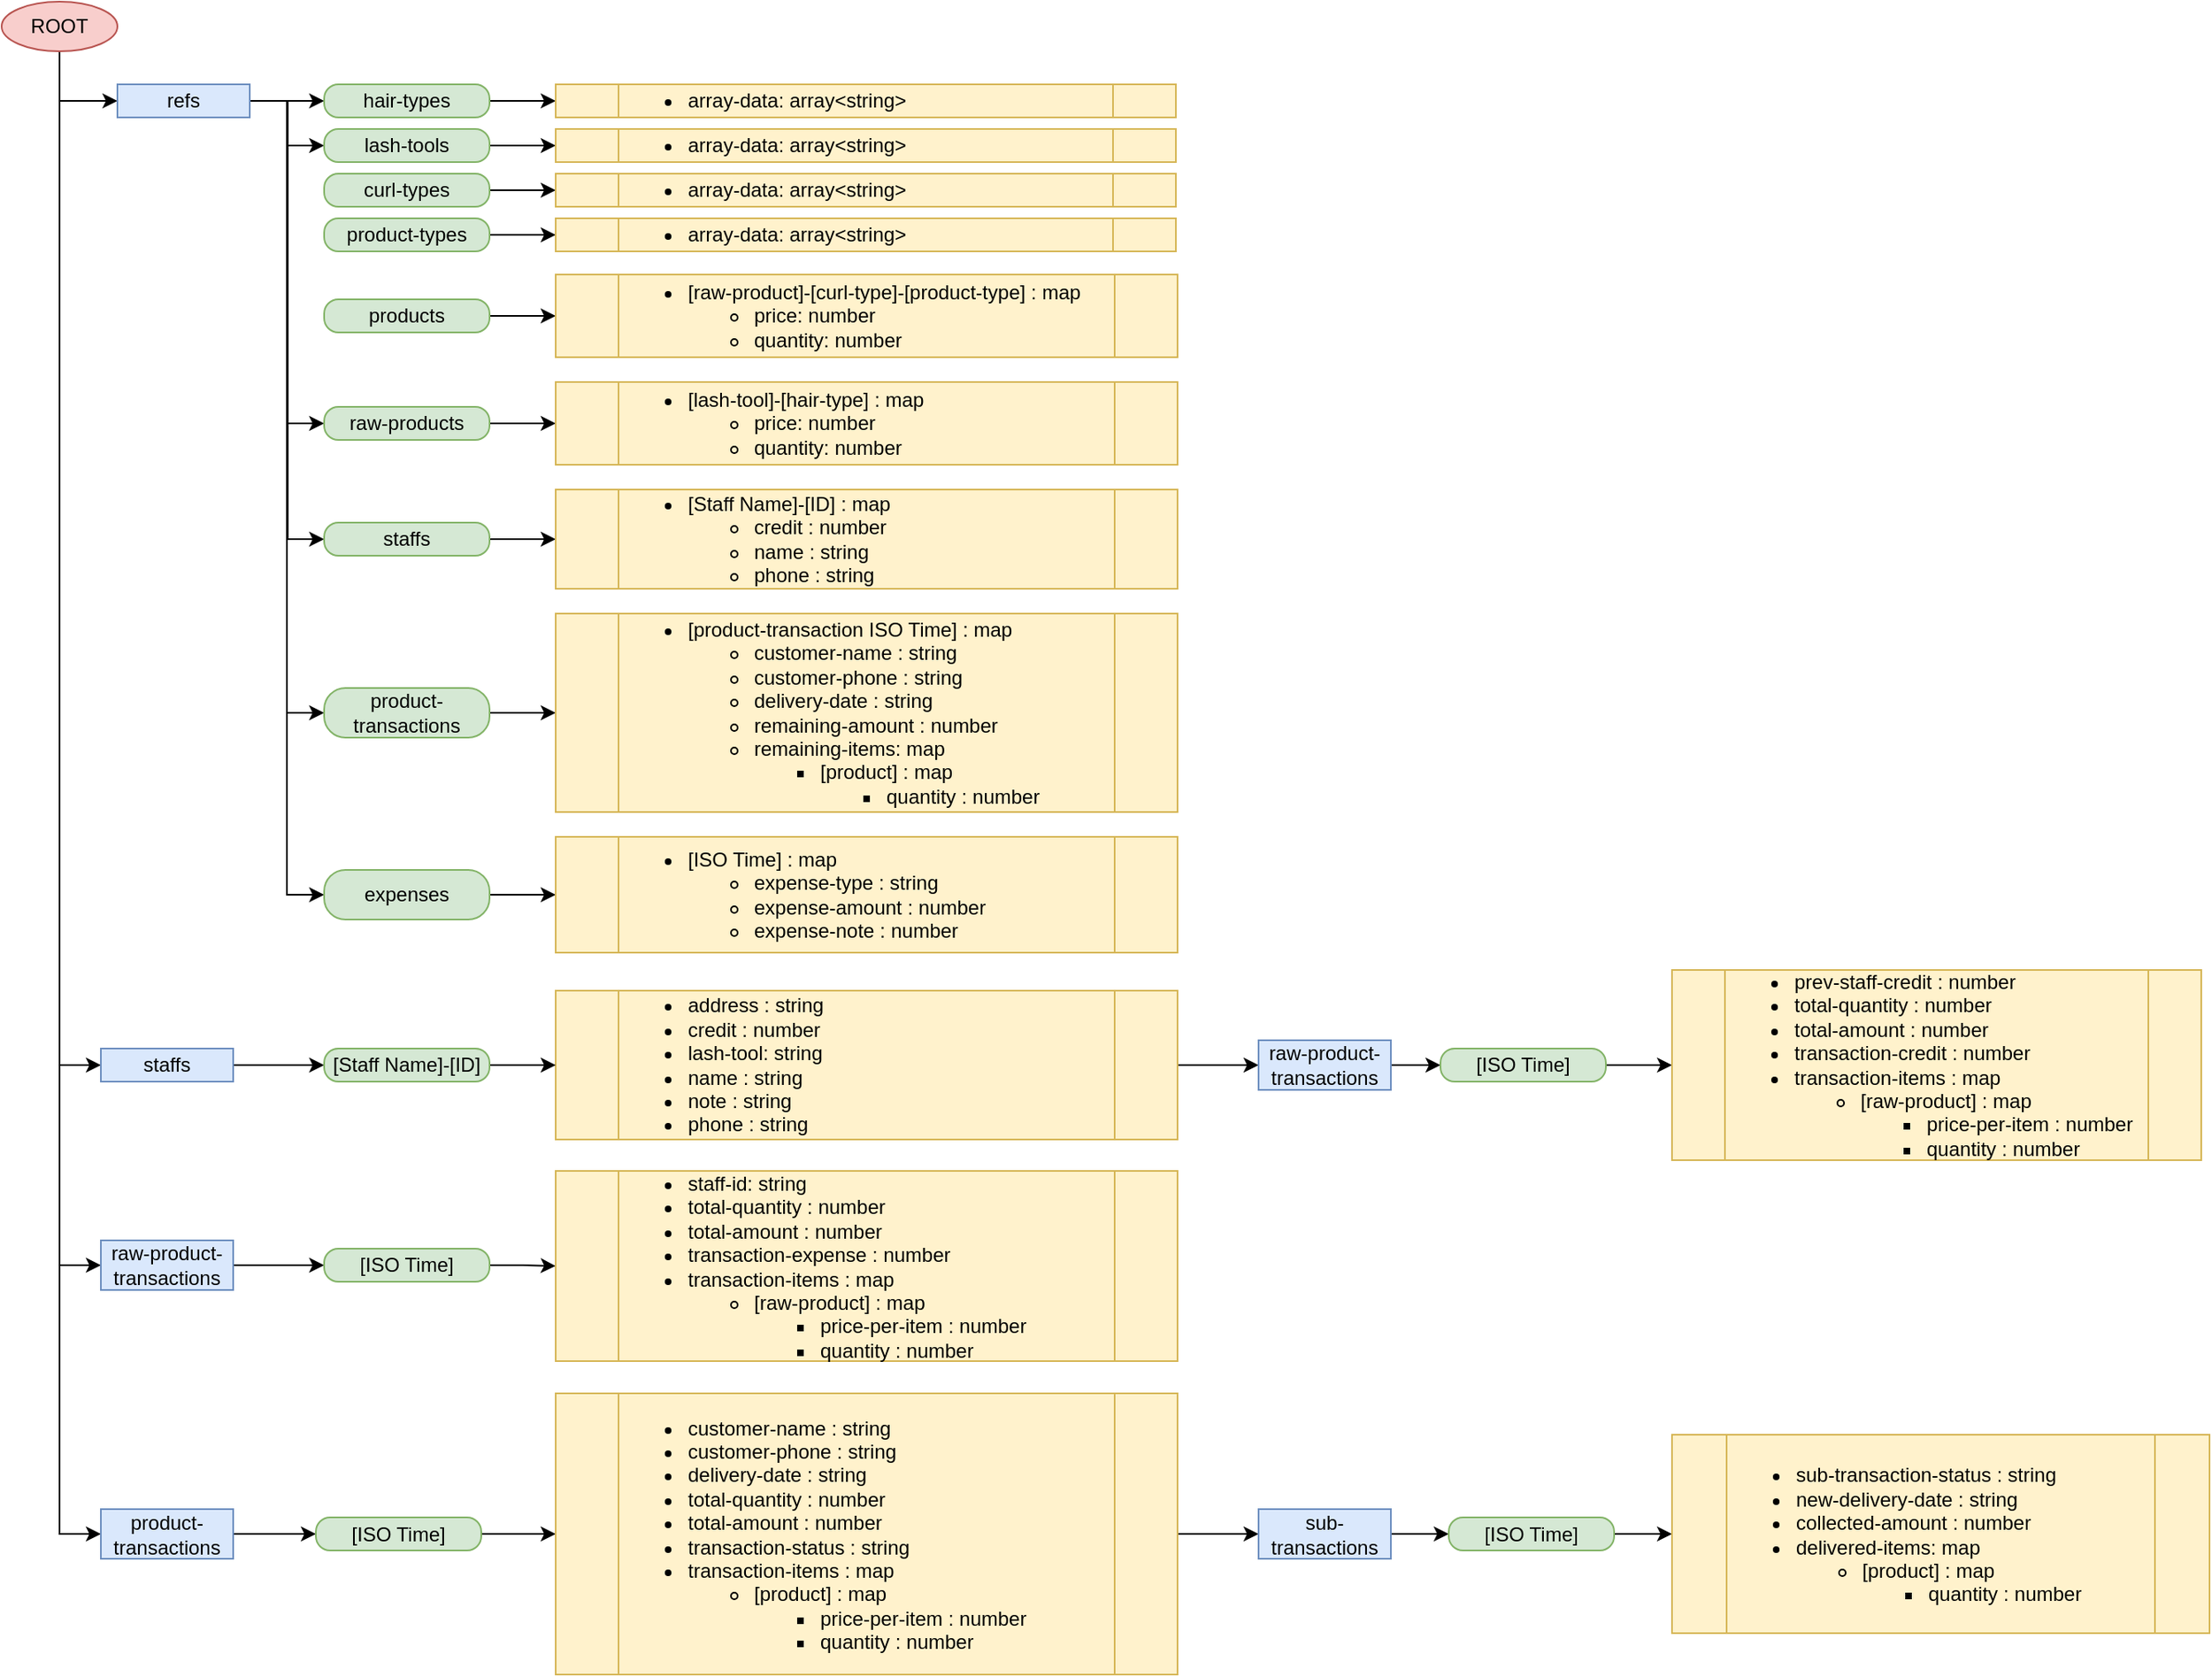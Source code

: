 <mxfile version="12.4.1" type="github" pages="1"><diagram id="kYJ5HBrduz4aDRdKf72d" name="Page-1"><mxGraphModel dx="2383" dy="1157" grid="1" gridSize="10" guides="1" tooltips="1" connect="1" arrows="1" fold="1" page="1" pageScale="1" pageWidth="850" pageHeight="1100" math="0" shadow="0"><root><mxCell id="0"/><mxCell id="1" parent="0"/><mxCell id="wLOCGakWQ1x5J9LID62g-5" style="edgeStyle=orthogonalEdgeStyle;rounded=0;orthogonalLoop=1;jettySize=auto;html=1;exitX=0.5;exitY=1;exitDx=0;exitDy=0;entryX=0;entryY=0.5;entryDx=0;entryDy=0;" parent="1" source="wLOCGakWQ1x5J9LID62g-7" target="wLOCGakWQ1x5J9LID62g-3" edge="1"><mxGeometry relative="1" as="geometry"><mxPoint x="60" y="30" as="sourcePoint"/></mxGeometry></mxCell><mxCell id="wLOCGakWQ1x5J9LID62g-6" style="edgeStyle=orthogonalEdgeStyle;rounded=0;orthogonalLoop=1;jettySize=auto;html=1;exitX=0.5;exitY=1;exitDx=0;exitDy=0;entryX=0;entryY=0.5;entryDx=0;entryDy=0;" parent="1" source="wLOCGakWQ1x5J9LID62g-7" target="wLOCGakWQ1x5J9LID62g-4" edge="1"><mxGeometry relative="1" as="geometry"><mxPoint x="60" y="30" as="sourcePoint"/></mxGeometry></mxCell><mxCell id="wLOCGakWQ1x5J9LID62g-20" style="edgeStyle=orthogonalEdgeStyle;rounded=0;orthogonalLoop=1;jettySize=auto;html=1;exitX=1;exitY=0.5;exitDx=0;exitDy=0;entryX=0;entryY=0.5;entryDx=0;entryDy=0;" parent="1" source="wLOCGakWQ1x5J9LID62g-3" target="wLOCGakWQ1x5J9LID62g-8" edge="1"><mxGeometry relative="1" as="geometry"/></mxCell><mxCell id="wLOCGakWQ1x5J9LID62g-24" style="edgeStyle=orthogonalEdgeStyle;rounded=0;orthogonalLoop=1;jettySize=auto;html=1;exitX=1;exitY=0.5;exitDx=0;exitDy=0;entryX=0;entryY=0.5;entryDx=0;entryDy=0;" parent="1" source="wLOCGakWQ1x5J9LID62g-3" target="wLOCGakWQ1x5J9LID62g-11" edge="1"><mxGeometry relative="1" as="geometry"/></mxCell><mxCell id="wLOCGakWQ1x5J9LID62g-25" style="edgeStyle=orthogonalEdgeStyle;rounded=0;orthogonalLoop=1;jettySize=auto;html=1;exitX=1;exitY=0.5;exitDx=0;exitDy=0;entryX=0;entryY=0.5;entryDx=0;entryDy=0;" parent="1" source="wLOCGakWQ1x5J9LID62g-3" target="wLOCGakWQ1x5J9LID62g-9" edge="1"><mxGeometry relative="1" as="geometry"/></mxCell><mxCell id="wLOCGakWQ1x5J9LID62g-26" style="edgeStyle=orthogonalEdgeStyle;rounded=0;orthogonalLoop=1;jettySize=auto;html=1;entryX=0;entryY=0.5;entryDx=0;entryDy=0;" parent="1" target="wLOCGakWQ1x5J9LID62g-12" edge="1"><mxGeometry relative="1" as="geometry"><mxPoint x="183" y="200" as="sourcePoint"/><Array as="points"><mxPoint x="183" y="70"/><mxPoint x="183" y="210"/></Array></mxGeometry></mxCell><mxCell id="wLOCGakWQ1x5J9LID62g-78" style="edgeStyle=orthogonalEdgeStyle;rounded=0;orthogonalLoop=1;jettySize=auto;html=1;exitX=1;exitY=0.5;exitDx=0;exitDy=0;entryX=0;entryY=0.5;entryDx=0;entryDy=0;" parent="1" source="wLOCGakWQ1x5J9LID62g-3" target="wLOCGakWQ1x5J9LID62g-66" edge="1"><mxGeometry relative="1" as="geometry"/></mxCell><mxCell id="wLOCGakWQ1x5J9LID62g-80" style="edgeStyle=orthogonalEdgeStyle;rounded=0;orthogonalLoop=1;jettySize=auto;html=1;exitX=1;exitY=0.5;exitDx=0;exitDy=0;entryX=0;entryY=0.5;entryDx=0;entryDy=0;" parent="1" source="wLOCGakWQ1x5J9LID62g-3" target="wLOCGakWQ1x5J9LID62g-69" edge="1"><mxGeometry relative="1" as="geometry"/></mxCell><mxCell id="wLOCGakWQ1x5J9LID62g-3" value="refs" style="rounded=0;whiteSpace=wrap;html=1;fillColor=#dae8fc;strokeColor=#6c8ebf;" parent="1" vertex="1"><mxGeometry x="80" y="60" width="80" height="20" as="geometry"/></mxCell><mxCell id="wLOCGakWQ1x5J9LID62g-31" style="edgeStyle=orthogonalEdgeStyle;rounded=0;orthogonalLoop=1;jettySize=auto;html=1;exitX=1;exitY=0.5;exitDx=0;exitDy=0;entryX=0;entryY=0.5;entryDx=0;entryDy=0;" parent="1" source="wLOCGakWQ1x5J9LID62g-4" target="wLOCGakWQ1x5J9LID62g-35" edge="1"><mxGeometry relative="1" as="geometry"/></mxCell><mxCell id="wLOCGakWQ1x5J9LID62g-4" value="staffs" style="rounded=0;whiteSpace=wrap;html=1;fillColor=#dae8fc;strokeColor=#6c8ebf;" parent="1" vertex="1"><mxGeometry x="70" y="643" width="80" height="20" as="geometry"/></mxCell><mxCell id="wLOCGakWQ1x5J9LID62g-46" style="edgeStyle=orthogonalEdgeStyle;rounded=0;orthogonalLoop=1;jettySize=auto;html=1;exitX=0.5;exitY=1;exitDx=0;exitDy=0;entryX=0;entryY=0.5;entryDx=0;entryDy=0;" parent="1" source="wLOCGakWQ1x5J9LID62g-7" target="wLOCGakWQ1x5J9LID62g-40" edge="1"><mxGeometry relative="1" as="geometry"/></mxCell><mxCell id="wLOCGakWQ1x5J9LID62g-77" style="edgeStyle=orthogonalEdgeStyle;rounded=0;orthogonalLoop=1;jettySize=auto;html=1;exitX=0.5;exitY=1;exitDx=0;exitDy=0;entryX=0;entryY=0.5;entryDx=0;entryDy=0;" parent="1" source="wLOCGakWQ1x5J9LID62g-7" target="wLOCGakWQ1x5J9LID62g-48" edge="1"><mxGeometry relative="1" as="geometry"/></mxCell><mxCell id="wLOCGakWQ1x5J9LID62g-7" value="ROOT" style="ellipse;whiteSpace=wrap;html=1;fillColor=#f8cecc;strokeColor=#b85450;" parent="1" vertex="1"><mxGeometry x="10" y="10" width="70" height="30" as="geometry"/></mxCell><mxCell id="wLOCGakWQ1x5J9LID62g-19" style="edgeStyle=orthogonalEdgeStyle;rounded=0;orthogonalLoop=1;jettySize=auto;html=1;exitX=1;exitY=0.5;exitDx=0;exitDy=0;entryX=0;entryY=0.5;entryDx=0;entryDy=0;" parent="1" source="wLOCGakWQ1x5J9LID62g-8" target="wLOCGakWQ1x5J9LID62g-15" edge="1"><mxGeometry relative="1" as="geometry"><mxPoint x="295.333" y="70.333" as="sourcePoint"/></mxGeometry></mxCell><mxCell id="wLOCGakWQ1x5J9LID62g-8" value="hair-types" style="rounded=1;whiteSpace=wrap;html=1;arcSize=43;fillColor=#d5e8d4;strokeColor=#82b366;" parent="1" vertex="1"><mxGeometry x="205" y="60" width="100" height="20" as="geometry"/></mxCell><mxCell id="wLOCGakWQ1x5J9LID62g-22" style="edgeStyle=orthogonalEdgeStyle;rounded=0;orthogonalLoop=1;jettySize=auto;html=1;exitX=1;exitY=0.5;exitDx=0;exitDy=0;entryX=0;entryY=0.5;entryDx=0;entryDy=0;" parent="1" source="wLOCGakWQ1x5J9LID62g-9" target="wLOCGakWQ1x5J9LID62g-16" edge="1"><mxGeometry relative="1" as="geometry"><mxPoint x="295.333" y="330" as="sourcePoint"/></mxGeometry></mxCell><mxCell id="wLOCGakWQ1x5J9LID62g-9" value="raw-products" style="rounded=1;whiteSpace=wrap;html=1;arcSize=43;fillColor=#d5e8d4;strokeColor=#82b366;" parent="1" vertex="1"><mxGeometry x="205" y="255" width="100" height="20" as="geometry"/></mxCell><mxCell id="wLOCGakWQ1x5J9LID62g-21" style="edgeStyle=orthogonalEdgeStyle;rounded=0;orthogonalLoop=1;jettySize=auto;html=1;exitX=1;exitY=0.5;exitDx=0;exitDy=0;entryX=0;entryY=0.5;entryDx=0;entryDy=0;" parent="1" source="wLOCGakWQ1x5J9LID62g-11" target="wLOCGakWQ1x5J9LID62g-18" edge="1"><mxGeometry relative="1" as="geometry"><mxPoint x="295.333" y="100.333" as="sourcePoint"/></mxGeometry></mxCell><mxCell id="wLOCGakWQ1x5J9LID62g-11" value="lash-tools" style="rounded=1;whiteSpace=wrap;html=1;arcSize=43;fillColor=#d5e8d4;strokeColor=#82b366;" parent="1" vertex="1"><mxGeometry x="205" y="87" width="100" height="20" as="geometry"/></mxCell><mxCell id="wLOCGakWQ1x5J9LID62g-23" style="edgeStyle=orthogonalEdgeStyle;rounded=0;orthogonalLoop=1;jettySize=auto;html=1;exitX=1;exitY=0.5;exitDx=0;exitDy=0;entryX=0;entryY=0.5;entryDx=0;entryDy=0;" parent="1" source="wLOCGakWQ1x5J9LID62g-12" target="wLOCGakWQ1x5J9LID62g-14" edge="1"><mxGeometry relative="1" as="geometry"><mxPoint x="295.333" y="395.333" as="sourcePoint"/></mxGeometry></mxCell><mxCell id="wLOCGakWQ1x5J9LID62g-12" value="staffs" style="rounded=1;whiteSpace=wrap;html=1;arcSize=43;fillColor=#d5e8d4;strokeColor=#82b366;" parent="1" vertex="1"><mxGeometry x="205" y="325" width="100" height="20" as="geometry"/></mxCell><mxCell id="wLOCGakWQ1x5J9LID62g-14" value="&lt;blockquote style=&quot;margin: 0 0 0 40px ; border: none ; padding: 0px&quot;&gt;&lt;/blockquote&gt;&lt;ul&gt;&lt;li&gt;[Staff Name]-[ID] : map&lt;/li&gt;&lt;ul&gt;&lt;li&gt;credit : number&lt;/li&gt;&lt;li&gt;name : string&lt;/li&gt;&lt;li&gt;phone : string&lt;/li&gt;&lt;/ul&gt;&lt;/ul&gt;&lt;blockquote style=&quot;margin: 0 0 0 40px ; border: none ; padding: 0px&quot;&gt;&lt;/blockquote&gt;" style="shape=process;whiteSpace=wrap;html=1;backgroundOutline=1;align=left;fillColor=#fff2cc;strokeColor=#d6b656;" parent="1" vertex="1"><mxGeometry x="345" y="305" width="376" height="60" as="geometry"/></mxCell><mxCell id="wLOCGakWQ1x5J9LID62g-15" value="&lt;ul&gt;&lt;li&gt;array-data: array&amp;lt;string&amp;gt;&lt;/li&gt;&lt;/ul&gt;" style="shape=process;whiteSpace=wrap;html=1;backgroundOutline=1;align=left;fillColor=#fff2cc;strokeColor=#d6b656;" parent="1" vertex="1"><mxGeometry x="345" y="60" width="375" height="20" as="geometry"/></mxCell><mxCell id="wLOCGakWQ1x5J9LID62g-16" value="&lt;ul&gt;&lt;li&gt;[lash-tool]-[hair-type] : map&lt;/li&gt;&lt;ul&gt;&lt;li&gt;price: number&lt;/li&gt;&lt;li&gt;quantity: number&lt;/li&gt;&lt;/ul&gt;&lt;/ul&gt;" style="shape=process;whiteSpace=wrap;html=1;backgroundOutline=1;align=left;fillColor=#fff2cc;strokeColor=#d6b656;" parent="1" vertex="1"><mxGeometry x="345" y="240" width="376" height="50" as="geometry"/></mxCell><mxCell id="wLOCGakWQ1x5J9LID62g-18" value="&lt;ul&gt;&lt;li&gt;array-data: array&amp;lt;string&amp;gt;&lt;/li&gt;&lt;/ul&gt;" style="shape=process;whiteSpace=wrap;html=1;backgroundOutline=1;align=left;fillColor=#fff2cc;strokeColor=#d6b656;" parent="1" vertex="1"><mxGeometry x="345" y="87" width="375" height="20" as="geometry"/></mxCell><mxCell id="wLOCGakWQ1x5J9LID62g-39" style="edgeStyle=orthogonalEdgeStyle;rounded=0;orthogonalLoop=1;jettySize=auto;html=1;exitX=1;exitY=0.5;exitDx=0;exitDy=0;entryX=0;entryY=0.5;entryDx=0;entryDy=0;" parent="1" source="wLOCGakWQ1x5J9LID62g-27" target="wLOCGakWQ1x5J9LID62g-28" edge="1"><mxGeometry relative="1" as="geometry"><mxPoint x="625" y="575" as="sourcePoint"/></mxGeometry></mxCell><mxCell id="wLOCGakWQ1x5J9LID62g-27" value="&lt;blockquote style=&quot;margin: 0 0 0 40px ; border: none ; padding: 0px&quot;&gt;&lt;/blockquote&gt;&lt;ul&gt;&lt;li&gt;&lt;span&gt;address : string&lt;/span&gt;&lt;br&gt;&lt;/li&gt;&lt;li&gt;&lt;span&gt;credit : number&lt;/span&gt;&lt;br&gt;&lt;/li&gt;&lt;li&gt;&lt;span&gt;lash-tool: string&lt;/span&gt;&lt;br&gt;&lt;/li&gt;&lt;li&gt;&lt;span&gt;name : string&lt;/span&gt;&lt;br&gt;&lt;/li&gt;&lt;li&gt;&lt;span&gt;note : string&lt;/span&gt;&lt;br&gt;&lt;/li&gt;&lt;li&gt;&lt;span&gt;phone : string&lt;/span&gt;&lt;br&gt;&lt;/li&gt;&lt;/ul&gt;&lt;blockquote style=&quot;margin: 0 0 0 40px ; border: none ; padding: 0px&quot;&gt;&lt;/blockquote&gt;" style="shape=process;whiteSpace=wrap;html=1;backgroundOutline=1;align=left;fillColor=#fff2cc;strokeColor=#d6b656;" parent="1" vertex="1"><mxGeometry x="345" y="608" width="376" height="90" as="geometry"/></mxCell><mxCell id="wLOCGakWQ1x5J9LID62g-33" style="edgeStyle=orthogonalEdgeStyle;rounded=0;orthogonalLoop=1;jettySize=auto;html=1;exitX=1;exitY=0.5;exitDx=0;exitDy=0;entryX=0;entryY=0.5;entryDx=0;entryDy=0;" parent="1" source="wLOCGakWQ1x5J9LID62g-28" target="wLOCGakWQ1x5J9LID62g-29" edge="1"><mxGeometry relative="1" as="geometry"/></mxCell><mxCell id="wLOCGakWQ1x5J9LID62g-28" value="raw-product-transactions" style="rounded=0;whiteSpace=wrap;html=1;fillColor=#dae8fc;strokeColor=#6c8ebf;" parent="1" vertex="1"><mxGeometry x="770" y="638" width="80" height="30" as="geometry"/></mxCell><mxCell id="wLOCGakWQ1x5J9LID62g-34" style="edgeStyle=orthogonalEdgeStyle;rounded=0;orthogonalLoop=1;jettySize=auto;html=1;exitX=1;exitY=0.5;exitDx=0;exitDy=0;entryX=0;entryY=0.5;entryDx=0;entryDy=0;" parent="1" source="wLOCGakWQ1x5J9LID62g-29" target="wLOCGakWQ1x5J9LID62g-30" edge="1"><mxGeometry relative="1" as="geometry"><mxPoint x="885.529" y="575.029" as="targetPoint"/></mxGeometry></mxCell><mxCell id="wLOCGakWQ1x5J9LID62g-29" value="[ISO Time]" style="rounded=1;whiteSpace=wrap;html=1;arcSize=43;fillColor=#d5e8d4;strokeColor=#82b366;" parent="1" vertex="1"><mxGeometry x="880" y="643" width="100" height="20" as="geometry"/></mxCell><mxCell id="wLOCGakWQ1x5J9LID62g-30" value="&lt;blockquote style=&quot;margin: 0 0 0 40px ; border: none ; padding: 0px&quot;&gt;&lt;/blockquote&gt;&lt;ul&gt;&lt;li&gt;prev-staff-credit : number&lt;/li&gt;&lt;li&gt;total-quantity : number&lt;/li&gt;&lt;li&gt;total-amount : number&lt;/li&gt;&lt;li&gt;transaction-credit : number&lt;/li&gt;&lt;li&gt;transaction-items : map&lt;/li&gt;&lt;ul&gt;&lt;li&gt;[raw-product] : map&lt;/li&gt;&lt;ul&gt;&lt;li&gt;price-per-item : number&lt;/li&gt;&lt;li&gt;quantity : number&lt;/li&gt;&lt;/ul&gt;&lt;/ul&gt;&lt;/ul&gt;&lt;blockquote style=&quot;margin: 0 0 0 40px ; border: none ; padding: 0px&quot;&gt;&lt;/blockquote&gt;" style="shape=process;whiteSpace=wrap;html=1;backgroundOutline=1;align=left;fillColor=#fff2cc;strokeColor=#d6b656;" parent="1" vertex="1"><mxGeometry x="1020" y="595.5" width="320" height="115" as="geometry"/></mxCell><mxCell id="wLOCGakWQ1x5J9LID62g-36" style="edgeStyle=orthogonalEdgeStyle;rounded=0;orthogonalLoop=1;jettySize=auto;html=1;exitX=1;exitY=0.5;exitDx=0;exitDy=0;entryX=0;entryY=0.5;entryDx=0;entryDy=0;" parent="1" source="wLOCGakWQ1x5J9LID62g-35" target="wLOCGakWQ1x5J9LID62g-27" edge="1"><mxGeometry relative="1" as="geometry"><mxPoint x="349.833" y="709.833" as="sourcePoint"/><mxPoint x="389.833" y="729.833" as="targetPoint"/></mxGeometry></mxCell><mxCell id="wLOCGakWQ1x5J9LID62g-35" value="[Staff Name]-[ID]" style="rounded=1;whiteSpace=wrap;html=1;arcSize=43;fillColor=#d5e8d4;strokeColor=#82b366;" parent="1" vertex="1"><mxGeometry x="205" y="643" width="100" height="20" as="geometry"/></mxCell><mxCell id="wLOCGakWQ1x5J9LID62g-45" style="edgeStyle=orthogonalEdgeStyle;rounded=0;orthogonalLoop=1;jettySize=auto;html=1;exitX=1;exitY=0.5;exitDx=0;exitDy=0;entryX=0;entryY=0.5;entryDx=0;entryDy=0;" parent="1" source="wLOCGakWQ1x5J9LID62g-40" target="wLOCGakWQ1x5J9LID62g-43" edge="1"><mxGeometry relative="1" as="geometry"/></mxCell><mxCell id="wLOCGakWQ1x5J9LID62g-40" value="raw-product-transactions" style="rounded=0;whiteSpace=wrap;html=1;fillColor=#dae8fc;strokeColor=#6c8ebf;" parent="1" vertex="1"><mxGeometry x="70" y="759" width="80" height="30" as="geometry"/></mxCell><mxCell id="wLOCGakWQ1x5J9LID62g-42" style="edgeStyle=orthogonalEdgeStyle;rounded=0;orthogonalLoop=1;jettySize=auto;html=1;exitX=1;exitY=0.5;exitDx=0;exitDy=0;entryX=0;entryY=0.5;entryDx=0;entryDy=0;" parent="1" source="wLOCGakWQ1x5J9LID62g-43" target="wLOCGakWQ1x5J9LID62g-44" edge="1"><mxGeometry relative="1" as="geometry"/></mxCell><mxCell id="wLOCGakWQ1x5J9LID62g-43" value="[ISO Time]" style="rounded=1;whiteSpace=wrap;html=1;arcSize=43;fillColor=#d5e8d4;strokeColor=#82b366;" parent="1" vertex="1"><mxGeometry x="205" y="764" width="100" height="20" as="geometry"/></mxCell><mxCell id="wLOCGakWQ1x5J9LID62g-44" value="&lt;blockquote style=&quot;margin: 0 0 0 40px ; border: none ; padding: 0px&quot;&gt;&lt;/blockquote&gt;&lt;ul&gt;&lt;li&gt;staff-id: string&lt;/li&gt;&lt;li&gt;total-quantity : number&lt;/li&gt;&lt;li&gt;total-amount : number&lt;/li&gt;&lt;li&gt;transaction-expense : number&lt;/li&gt;&lt;li&gt;transaction-items : map&lt;/li&gt;&lt;ul&gt;&lt;li&gt;[raw-product] : map&lt;/li&gt;&lt;ul&gt;&lt;li&gt;price-per-item : number&lt;/li&gt;&lt;li&gt;quantity : number&lt;/li&gt;&lt;/ul&gt;&lt;/ul&gt;&lt;/ul&gt;&lt;blockquote style=&quot;margin: 0 0 0 40px ; border: none ; padding: 0px&quot;&gt;&lt;/blockquote&gt;" style="shape=process;whiteSpace=wrap;html=1;backgroundOutline=1;align=left;fillColor=#fff2cc;strokeColor=#d6b656;" parent="1" vertex="1"><mxGeometry x="345" y="717" width="376" height="115" as="geometry"/></mxCell><mxCell id="wLOCGakWQ1x5J9LID62g-50" style="edgeStyle=orthogonalEdgeStyle;rounded=0;orthogonalLoop=1;jettySize=auto;html=1;exitX=1;exitY=0.5;exitDx=0;exitDy=0;entryX=0;entryY=0.5;entryDx=0;entryDy=0;" parent="1" source="wLOCGakWQ1x5J9LID62g-48" target="wLOCGakWQ1x5J9LID62g-49" edge="1"><mxGeometry relative="1" as="geometry"/></mxCell><mxCell id="wLOCGakWQ1x5J9LID62g-48" value="product-transactions" style="rounded=0;whiteSpace=wrap;html=1;fillColor=#dae8fc;strokeColor=#6c8ebf;" parent="1" vertex="1"><mxGeometry x="70" y="921.5" width="80" height="30" as="geometry"/></mxCell><mxCell id="wLOCGakWQ1x5J9LID62g-76" style="edgeStyle=orthogonalEdgeStyle;rounded=0;orthogonalLoop=1;jettySize=auto;html=1;exitX=1;exitY=0.5;exitDx=0;exitDy=0;entryX=0;entryY=0.5;entryDx=0;entryDy=0;" parent="1" source="wLOCGakWQ1x5J9LID62g-49" target="wLOCGakWQ1x5J9LID62g-51" edge="1"><mxGeometry relative="1" as="geometry"/></mxCell><mxCell id="wLOCGakWQ1x5J9LID62g-49" value="[ISO Time]" style="rounded=1;whiteSpace=wrap;html=1;arcSize=43;fillColor=#d5e8d4;strokeColor=#82b366;" parent="1" vertex="1"><mxGeometry x="200" y="926.5" width="100" height="20" as="geometry"/></mxCell><mxCell id="wLOCGakWQ1x5J9LID62g-73" style="edgeStyle=orthogonalEdgeStyle;rounded=0;orthogonalLoop=1;jettySize=auto;html=1;exitX=1;exitY=0.5;exitDx=0;exitDy=0;entryX=0;entryY=0.5;entryDx=0;entryDy=0;" parent="1" source="wLOCGakWQ1x5J9LID62g-51" target="wLOCGakWQ1x5J9LID62g-63" edge="1"><mxGeometry relative="1" as="geometry"><mxPoint x="699.833" y="896.5" as="targetPoint"/></mxGeometry></mxCell><mxCell id="wLOCGakWQ1x5J9LID62g-51" value="&lt;blockquote style=&quot;margin: 0 0 0 40px ; border: none ; padding: 0px&quot;&gt;&lt;/blockquote&gt;&lt;ul&gt;&lt;li&gt;customer-name : string&lt;/li&gt;&lt;li&gt;customer-phone : string&lt;/li&gt;&lt;li&gt;delivery-date : string&lt;/li&gt;&lt;li&gt;total-quantity : number&lt;/li&gt;&lt;li&gt;total-amount : number&lt;/li&gt;&lt;li&gt;transaction-status : string&lt;/li&gt;&lt;li&gt;transaction-items : map&lt;/li&gt;&lt;ul&gt;&lt;li&gt;[product] : map&lt;/li&gt;&lt;ul&gt;&lt;li&gt;price-per-item : number&lt;/li&gt;&lt;li&gt;quantity : number&lt;/li&gt;&lt;/ul&gt;&lt;/ul&gt;&lt;/ul&gt;&lt;blockquote style=&quot;margin: 0 0 0 40px ; border: none ; padding: 0px&quot;&gt;&lt;/blockquote&gt;" style="shape=process;whiteSpace=wrap;html=1;backgroundOutline=1;align=left;fillColor=#fff2cc;strokeColor=#d6b656;" parent="1" vertex="1"><mxGeometry x="345" y="851.5" width="376" height="170" as="geometry"/></mxCell><mxCell id="wLOCGakWQ1x5J9LID62g-52" style="edgeStyle=orthogonalEdgeStyle;rounded=0;orthogonalLoop=1;jettySize=auto;html=1;exitX=1;exitY=0.5;exitDx=0;exitDy=0;entryX=0;entryY=0.5;entryDx=0;entryDy=0;" parent="1" source="wLOCGakWQ1x5J9LID62g-53" target="wLOCGakWQ1x5J9LID62g-54" edge="1"><mxGeometry relative="1" as="geometry"><mxPoint x="295.333" y="132.833" as="sourcePoint"/></mxGeometry></mxCell><mxCell id="wLOCGakWQ1x5J9LID62g-53" value="curl-types" style="rounded=1;whiteSpace=wrap;html=1;arcSize=43;fillColor=#d5e8d4;strokeColor=#82b366;" parent="1" vertex="1"><mxGeometry x="205" y="114" width="100" height="20" as="geometry"/></mxCell><mxCell id="wLOCGakWQ1x5J9LID62g-54" value="&lt;ul&gt;&lt;li&gt;array-data: array&amp;lt;string&amp;gt;&lt;/li&gt;&lt;/ul&gt;" style="shape=process;whiteSpace=wrap;html=1;backgroundOutline=1;align=left;fillColor=#fff2cc;strokeColor=#d6b656;" parent="1" vertex="1"><mxGeometry x="345" y="114" width="375" height="20" as="geometry"/></mxCell><mxCell id="wLOCGakWQ1x5J9LID62g-55" style="edgeStyle=orthogonalEdgeStyle;rounded=0;orthogonalLoop=1;jettySize=auto;html=1;exitX=1;exitY=0.5;exitDx=0;exitDy=0;entryX=0;entryY=0.5;entryDx=0;entryDy=0;" parent="1" source="wLOCGakWQ1x5J9LID62g-56" target="wLOCGakWQ1x5J9LID62g-57" edge="1"><mxGeometry relative="1" as="geometry"><mxPoint x="304.833" y="200" as="sourcePoint"/></mxGeometry></mxCell><mxCell id="wLOCGakWQ1x5J9LID62g-56" value="products" style="rounded=1;whiteSpace=wrap;html=1;arcSize=43;fillColor=#d5e8d4;strokeColor=#82b366;" parent="1" vertex="1"><mxGeometry x="205" y="190" width="100" height="20" as="geometry"/></mxCell><mxCell id="wLOCGakWQ1x5J9LID62g-57" value="&lt;ul&gt;&lt;li&gt;[raw-product]-[curl-type]-[product-type] : map&lt;/li&gt;&lt;ul&gt;&lt;li&gt;price: number&lt;/li&gt;&lt;li&gt;quantity: number&lt;/li&gt;&lt;/ul&gt;&lt;/ul&gt;" style="shape=process;whiteSpace=wrap;html=1;backgroundOutline=1;align=left;fillColor=#fff2cc;strokeColor=#d6b656;" parent="1" vertex="1"><mxGeometry x="345" y="175" width="376" height="50" as="geometry"/></mxCell><mxCell id="wLOCGakWQ1x5J9LID62g-58" style="edgeStyle=orthogonalEdgeStyle;rounded=0;orthogonalLoop=1;jettySize=auto;html=1;exitX=1;exitY=0.5;exitDx=0;exitDy=0;entryX=0;entryY=0.5;entryDx=0;entryDy=0;" parent="1" source="wLOCGakWQ1x5J9LID62g-59" target="wLOCGakWQ1x5J9LID62g-60" edge="1"><mxGeometry relative="1" as="geometry"><mxPoint x="297.833" y="165.333" as="sourcePoint"/></mxGeometry></mxCell><mxCell id="wLOCGakWQ1x5J9LID62g-59" value="product-types" style="rounded=1;whiteSpace=wrap;html=1;arcSize=43;fillColor=#d5e8d4;strokeColor=#82b366;" parent="1" vertex="1"><mxGeometry x="205" y="141" width="100" height="20" as="geometry"/></mxCell><mxCell id="wLOCGakWQ1x5J9LID62g-60" value="&lt;ul&gt;&lt;li&gt;array-data: array&amp;lt;string&amp;gt;&lt;/li&gt;&lt;/ul&gt;" style="shape=process;whiteSpace=wrap;html=1;backgroundOutline=1;align=left;fillColor=#fff2cc;strokeColor=#d6b656;" parent="1" vertex="1"><mxGeometry x="345" y="141" width="375" height="20" as="geometry"/></mxCell><mxCell id="wLOCGakWQ1x5J9LID62g-74" style="edgeStyle=orthogonalEdgeStyle;rounded=0;orthogonalLoop=1;jettySize=auto;html=1;exitX=1;exitY=0.5;exitDx=0;exitDy=0;entryX=0;entryY=0.5;entryDx=0;entryDy=0;" parent="1" source="wLOCGakWQ1x5J9LID62g-63" target="wLOCGakWQ1x5J9LID62g-64" edge="1"><mxGeometry relative="1" as="geometry"/></mxCell><mxCell id="wLOCGakWQ1x5J9LID62g-63" value="sub-transactions" style="rounded=0;whiteSpace=wrap;html=1;fillColor=#dae8fc;strokeColor=#6c8ebf;" parent="1" vertex="1"><mxGeometry x="770" y="921.5" width="80" height="30" as="geometry"/></mxCell><mxCell id="wLOCGakWQ1x5J9LID62g-75" style="edgeStyle=orthogonalEdgeStyle;rounded=0;orthogonalLoop=1;jettySize=auto;html=1;exitX=1;exitY=0.5;exitDx=0;exitDy=0;entryX=0;entryY=0.5;entryDx=0;entryDy=0;" parent="1" source="wLOCGakWQ1x5J9LID62g-64" target="wLOCGakWQ1x5J9LID62g-68" edge="1"><mxGeometry relative="1" as="geometry"/></mxCell><mxCell id="wLOCGakWQ1x5J9LID62g-64" value="[ISO Time]" style="rounded=1;whiteSpace=wrap;html=1;arcSize=43;fillColor=#d5e8d4;strokeColor=#82b366;" parent="1" vertex="1"><mxGeometry x="885" y="926.5" width="100" height="20" as="geometry"/></mxCell><mxCell id="wLOCGakWQ1x5J9LID62g-79" style="edgeStyle=orthogonalEdgeStyle;rounded=0;orthogonalLoop=1;jettySize=auto;html=1;exitX=1;exitY=0.5;exitDx=0;exitDy=0;entryX=0;entryY=0.5;entryDx=0;entryDy=0;" parent="1" source="wLOCGakWQ1x5J9LID62g-66" target="wLOCGakWQ1x5J9LID62g-67" edge="1"><mxGeometry relative="1" as="geometry"/></mxCell><mxCell id="wLOCGakWQ1x5J9LID62g-66" value="product-transactions" style="rounded=1;whiteSpace=wrap;html=1;arcSize=43;fillColor=#d5e8d4;strokeColor=#82b366;" parent="1" vertex="1"><mxGeometry x="205" y="425" width="100" height="30" as="geometry"/></mxCell><mxCell id="wLOCGakWQ1x5J9LID62g-67" value="&lt;blockquote style=&quot;margin: 0 0 0 40px ; border: none ; padding: 0px&quot;&gt;&lt;/blockquote&gt;&lt;ul&gt;&lt;li&gt;[product-transaction ISO Time] : map&lt;/li&gt;&lt;ul&gt;&lt;li&gt;customer-name : string&lt;/li&gt;&lt;li&gt;customer-phone : string&lt;/li&gt;&lt;li&gt;delivery-date : string&lt;/li&gt;&lt;li&gt;remaining-amount : number&lt;/li&gt;&lt;li&gt;remaining-items: map&lt;/li&gt;&lt;ul&gt;&lt;li&gt;[product] : map&lt;/li&gt;&lt;ul&gt;&lt;li&gt;quantity : number&lt;/li&gt;&lt;/ul&gt;&lt;/ul&gt;&lt;/ul&gt;&lt;/ul&gt;&lt;blockquote style=&quot;margin: 0 0 0 40px ; border: none ; padding: 0px&quot;&gt;&lt;/blockquote&gt;" style="shape=process;whiteSpace=wrap;html=1;backgroundOutline=1;align=left;fillColor=#fff2cc;strokeColor=#d6b656;" parent="1" vertex="1"><mxGeometry x="345" y="380" width="376" height="120" as="geometry"/></mxCell><mxCell id="wLOCGakWQ1x5J9LID62g-68" value="&lt;blockquote style=&quot;margin: 0 0 0 40px ; border: none ; padding: 0px&quot;&gt;&lt;/blockquote&gt;&lt;ul&gt;&lt;li&gt;sub-transaction-status : string&lt;/li&gt;&lt;li&gt;&lt;span&gt;new-delivery-date : string&lt;/span&gt;&lt;br&gt;&lt;/li&gt;&lt;li&gt;&lt;span&gt;collected-amount : number&lt;/span&gt;&lt;br&gt;&lt;/li&gt;&lt;li&gt;&lt;span&gt;delivered-items: map&lt;/span&gt;&lt;br&gt;&lt;/li&gt;&lt;ul&gt;&lt;li&gt;&lt;span&gt;[product] : map&lt;/span&gt;&lt;br&gt;&lt;/li&gt;&lt;ul&gt;&lt;li&gt;&lt;span&gt;quantity : number&lt;/span&gt;&lt;br&gt;&lt;/li&gt;&lt;/ul&gt;&lt;/ul&gt;&lt;/ul&gt;&lt;blockquote style=&quot;margin: 0 0 0 40px ; border: none ; padding: 0px&quot;&gt;&lt;/blockquote&gt;" style="shape=process;whiteSpace=wrap;html=1;backgroundOutline=1;align=left;fillColor=#fff2cc;strokeColor=#d6b656;" parent="1" vertex="1"><mxGeometry x="1020" y="876.5" width="325" height="120" as="geometry"/></mxCell><mxCell id="wLOCGakWQ1x5J9LID62g-81" style="edgeStyle=orthogonalEdgeStyle;rounded=0;orthogonalLoop=1;jettySize=auto;html=1;exitX=1;exitY=0.5;exitDx=0;exitDy=0;entryX=0;entryY=0.5;entryDx=0;entryDy=0;" parent="1" source="wLOCGakWQ1x5J9LID62g-69" target="wLOCGakWQ1x5J9LID62g-70" edge="1"><mxGeometry relative="1" as="geometry"/></mxCell><mxCell id="wLOCGakWQ1x5J9LID62g-69" value="expenses" style="rounded=1;whiteSpace=wrap;html=1;arcSize=43;fillColor=#d5e8d4;strokeColor=#82b366;" parent="1" vertex="1"><mxGeometry x="205" y="535" width="100" height="30" as="geometry"/></mxCell><mxCell id="wLOCGakWQ1x5J9LID62g-70" value="&lt;blockquote style=&quot;margin: 0 0 0 40px ; border: none ; padding: 0px&quot;&gt;&lt;/blockquote&gt;&lt;ul&gt;&lt;li&gt;[ISO Time] : map&lt;/li&gt;&lt;ul&gt;&lt;li&gt;expense-type : string&lt;/li&gt;&lt;li&gt;expense-amount : number&lt;/li&gt;&lt;li&gt;expense-note : number&lt;/li&gt;&lt;/ul&gt;&lt;/ul&gt;&lt;blockquote style=&quot;margin: 0 0 0 40px ; border: none ; padding: 0px&quot;&gt;&lt;/blockquote&gt;" style="shape=process;whiteSpace=wrap;html=1;backgroundOutline=1;align=left;fillColor=#fff2cc;strokeColor=#d6b656;" parent="1" vertex="1"><mxGeometry x="345" y="515" width="376" height="70" as="geometry"/></mxCell></root></mxGraphModel></diagram></mxfile>